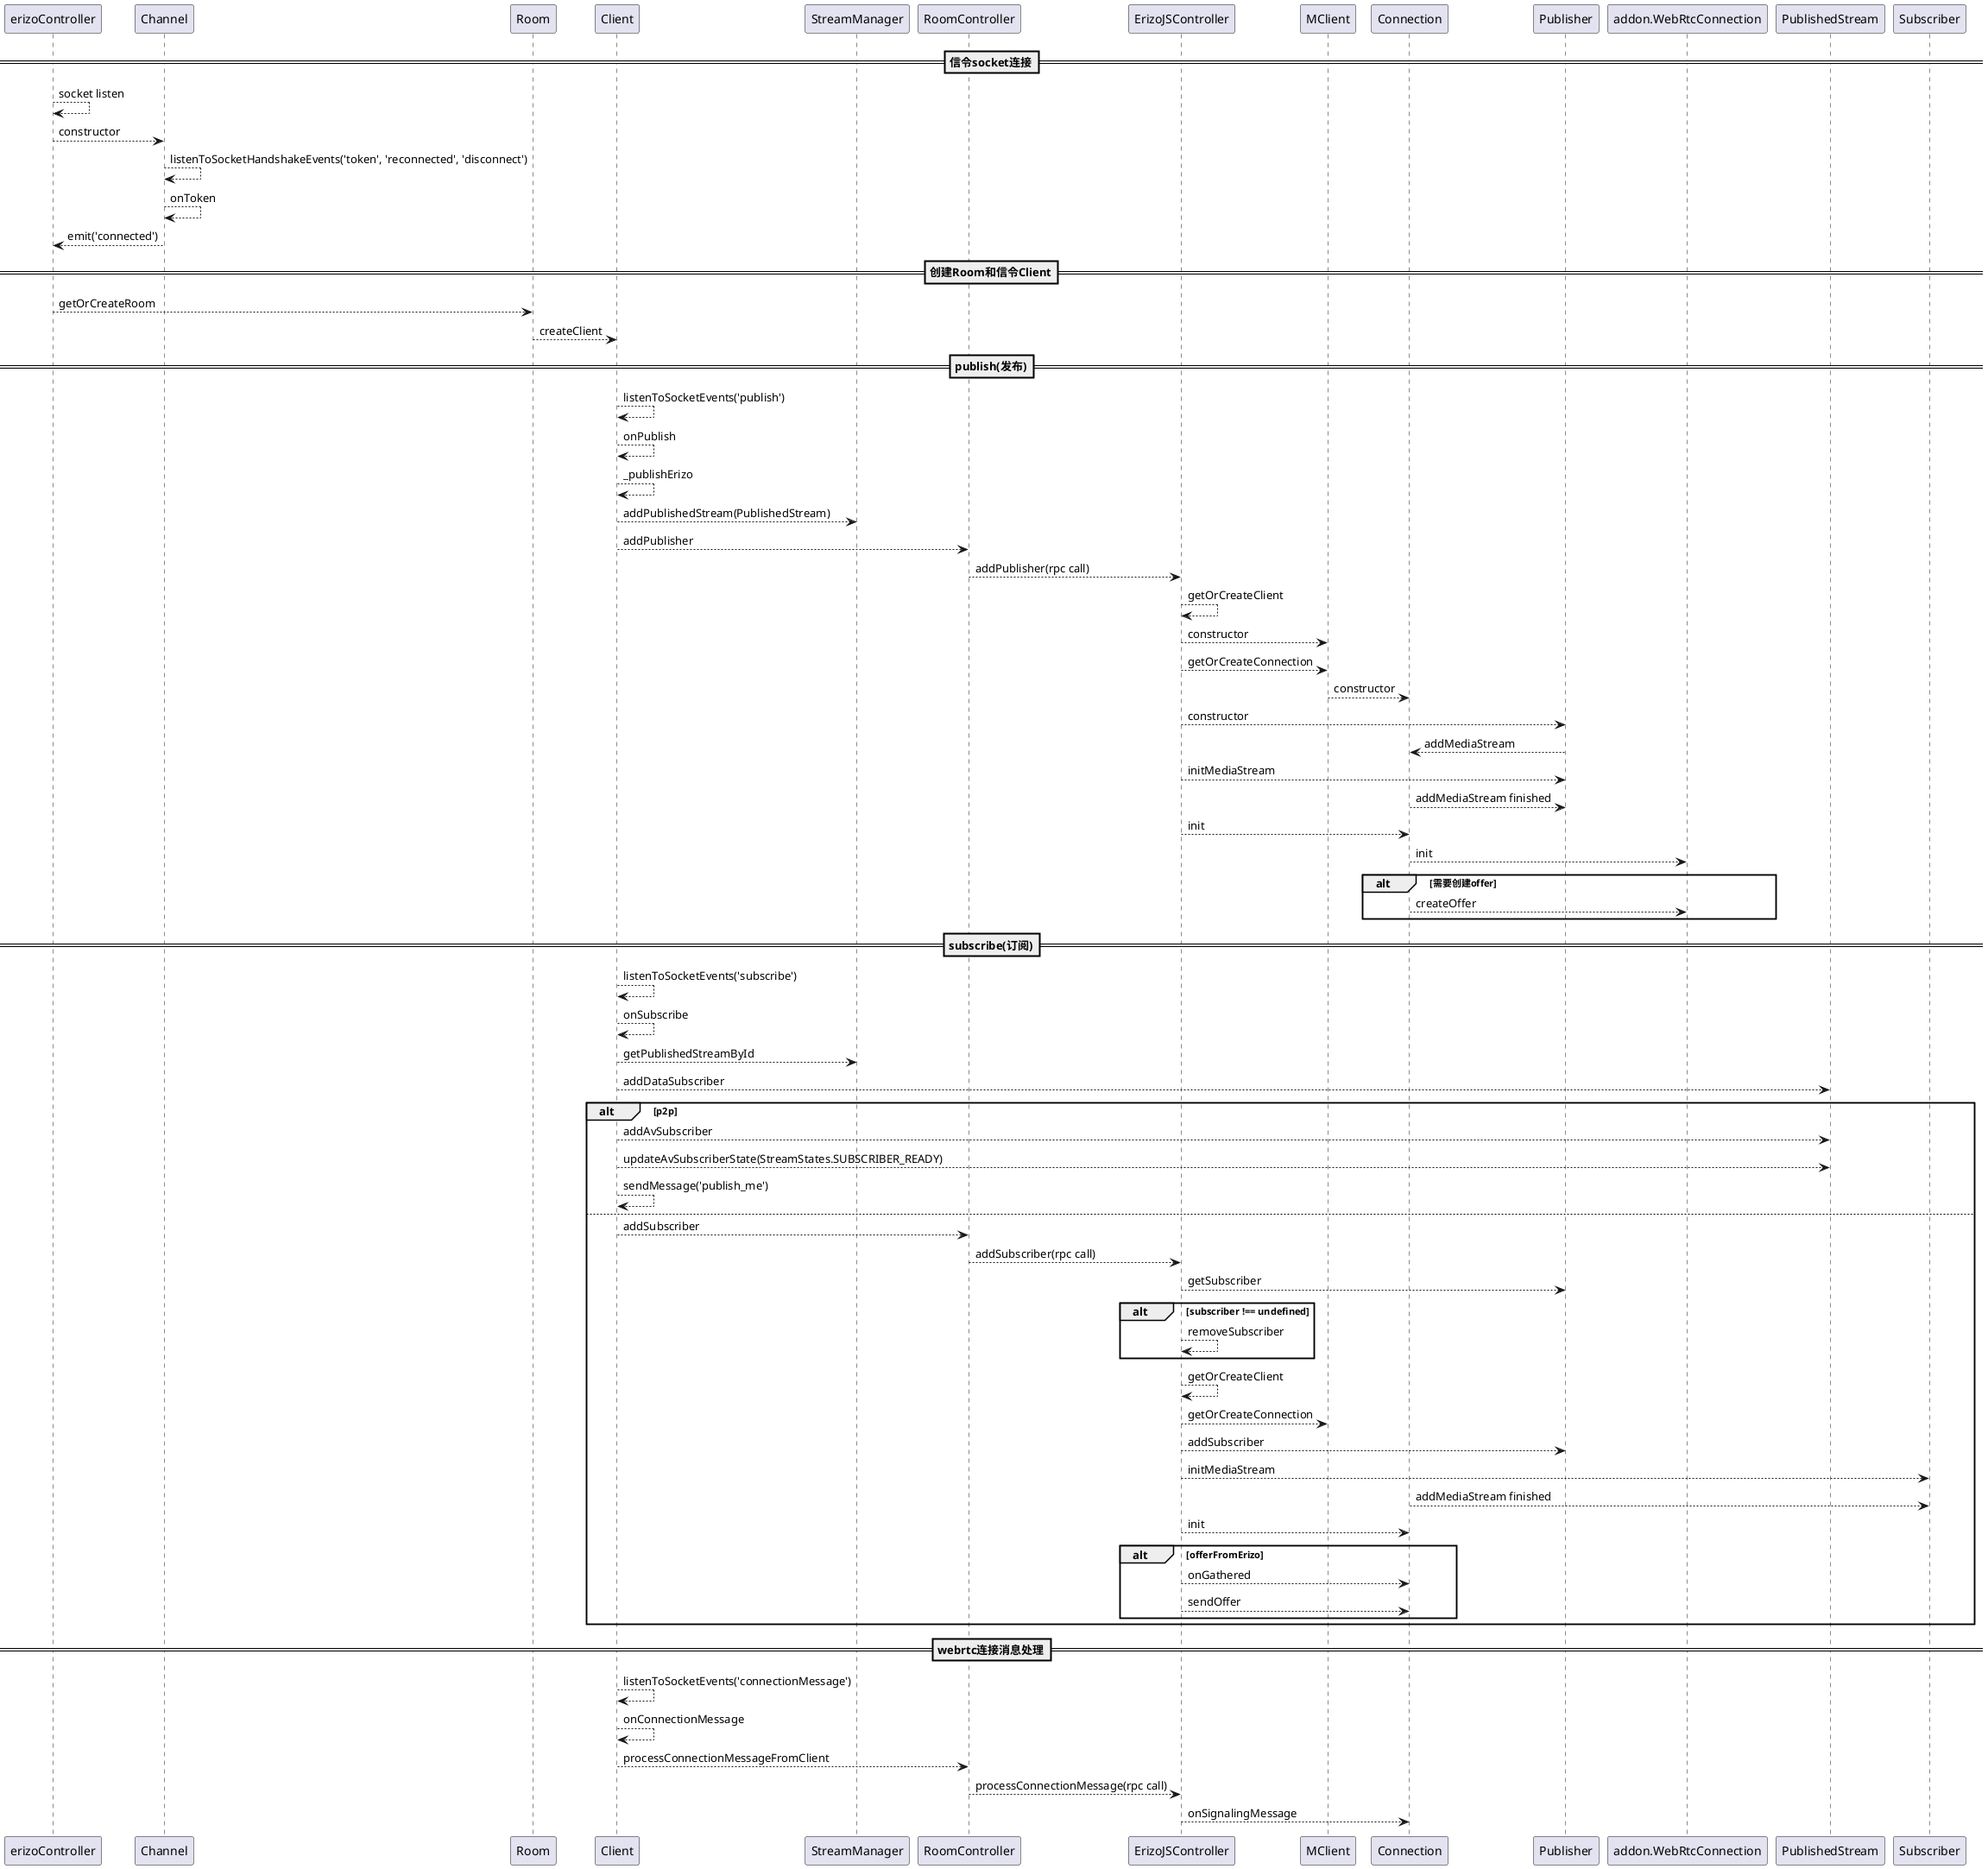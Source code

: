 @startuml licode_media_server_seq

==信令socket连接==

erizoController --> erizoController : socket listen
erizoController --> Channel : constructor
Channel --> Channel : listenToSocketHandshakeEvents('token', 'reconnected', 'disconnect')
Channel --> Channel : onToken
Channel --> erizoController : emit('connected')

==创建Room和信令Client==

erizoController --> Room : getOrCreateRoom
Room --> Client : createClient

==publish(发布)==

Client --> Client : listenToSocketEvents('publish')
Client --> Client : onPublish
Client --> Client : _publishErizo
Client --> StreamManager : addPublishedStream(PublishedStream)
Client --> RoomController : addPublisher
RoomController --> ErizoJSController : addPublisher(rpc call)
ErizoJSController --> ErizoJSController : getOrCreateClient
ErizoJSController --> MClient : constructor
ErizoJSController --> MClient : getOrCreateConnection
MClient --> Connection : constructor
ErizoJSController --> Publisher : constructor
Publisher --> Connection : addMediaStream
ErizoJSController --> Publisher : initMediaStream
Connection --> Publisher : addMediaStream finished
ErizoJSController --> Connection : init
Connection --> addon.WebRtcConnection : init
alt 需要创建offer
    Connection --> addon.WebRtcConnection : createOffer
end

==subscribe(订阅)==

Client --> Client : listenToSocketEvents('subscribe')
Client --> Client : onSubscribe
Client --> StreamManager : getPublishedStreamById
Client --> PublishedStream : addDataSubscriber
alt p2p
    Client --> PublishedStream : addAvSubscriber
    Client --> PublishedStream : updateAvSubscriberState(StreamStates.SUBSCRIBER_READY)
    Client --> Client : sendMessage('publish_me')
else
    Client --> RoomController : addSubscriber
    RoomController --> ErizoJSController : addSubscriber(rpc call)
    ErizoJSController --> Publisher : getSubscriber
    alt subscriber !== undefined
        ErizoJSController --> ErizoJSController : removeSubscriber
    end 
    ErizoJSController --> ErizoJSController : getOrCreateClient
    ErizoJSController --> MClient : getOrCreateConnection
    ErizoJSController --> Publisher : addSubscriber
    ErizoJSController --> Subscriber : initMediaStream
    Connection --> Subscriber : addMediaStream finished
    ErizoJSController --> Connection : init
    alt offerFromErizo
        ErizoJSController --> Connection : onGathered
        ErizoJSController --> Connection : sendOffer
    end
end

==webrtc连接消息处理==

Client --> Client : listenToSocketEvents('connectionMessage')
Client --> Client : onConnectionMessage
Client --> RoomController: processConnectionMessageFromClient
RoomController --> ErizoJSController : processConnectionMessage(rpc call)
ErizoJSController --> Connection : onSignalingMessage



@enduml